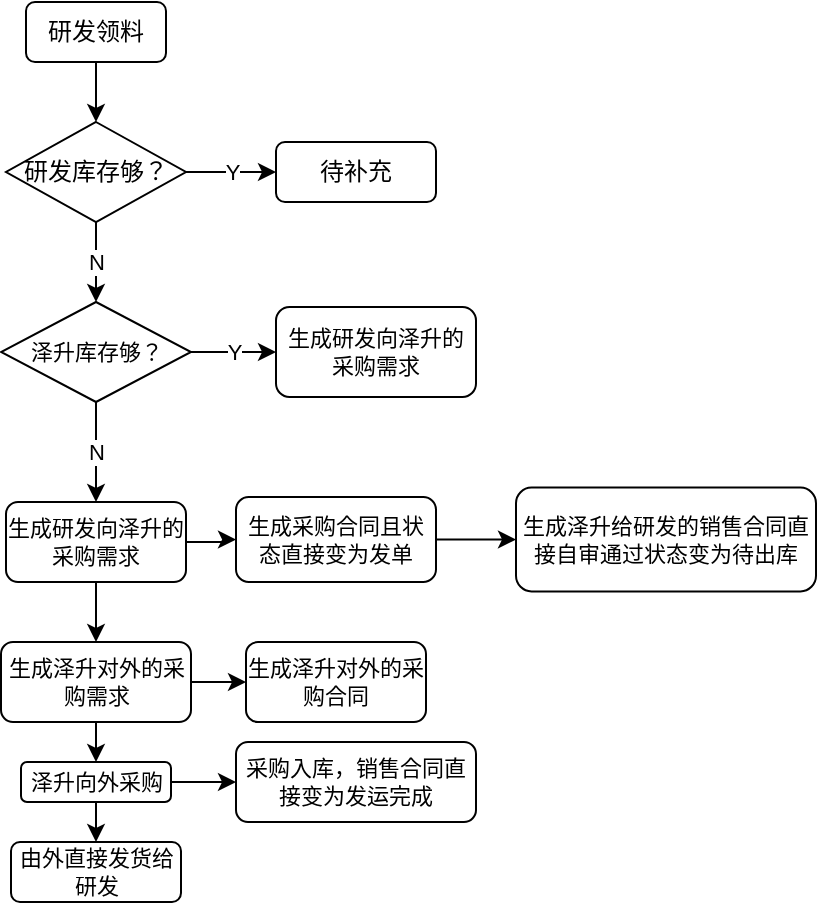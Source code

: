 <mxfile version="20.8.17" type="github">
  <diagram id="C5RBs43oDa-KdzZeNtuy" name="Page-1">
    <mxGraphModel dx="819" dy="432" grid="1" gridSize="10" guides="1" tooltips="1" connect="1" arrows="1" fold="1" page="1" pageScale="1" pageWidth="827" pageHeight="1169" math="0" shadow="0">
      <root>
        <mxCell id="WIyWlLk6GJQsqaUBKTNV-0" />
        <mxCell id="WIyWlLk6GJQsqaUBKTNV-1" parent="WIyWlLk6GJQsqaUBKTNV-0" />
        <mxCell id="iEnt1vlm3KOXi67n5LxO-7" style="edgeStyle=orthogonalEdgeStyle;shape=connector;rounded=0;orthogonalLoop=1;jettySize=auto;html=1;exitX=0.5;exitY=1;exitDx=0;exitDy=0;entryX=0.5;entryY=0;entryDx=0;entryDy=0;labelBackgroundColor=default;strokeColor=default;fontFamily=Helvetica;fontSize=11;fontColor=default;endArrow=classic;" edge="1" parent="WIyWlLk6GJQsqaUBKTNV-1" source="WIyWlLk6GJQsqaUBKTNV-3" target="iEnt1vlm3KOXi67n5LxO-1">
          <mxGeometry relative="1" as="geometry" />
        </mxCell>
        <mxCell id="WIyWlLk6GJQsqaUBKTNV-3" value="研发领料" style="rounded=1;whiteSpace=wrap;html=1;fontSize=12;glass=0;strokeWidth=1;shadow=0;" parent="WIyWlLk6GJQsqaUBKTNV-1" vertex="1">
          <mxGeometry x="185" width="70" height="30" as="geometry" />
        </mxCell>
        <UserObject label="Y" tooltip="Y" id="iEnt1vlm3KOXi67n5LxO-6">
          <mxCell style="edgeStyle=orthogonalEdgeStyle;shape=connector;rounded=0;orthogonalLoop=1;jettySize=auto;html=1;exitX=1;exitY=0.5;exitDx=0;exitDy=0;entryX=0;entryY=0.5;entryDx=0;entryDy=0;labelBackgroundColor=default;strokeColor=default;fontFamily=Helvetica;fontSize=11;fontColor=default;endArrow=classic;" edge="1" parent="WIyWlLk6GJQsqaUBKTNV-1" source="iEnt1vlm3KOXi67n5LxO-1" target="iEnt1vlm3KOXi67n5LxO-3">
            <mxGeometry relative="1" as="geometry" />
          </mxCell>
        </UserObject>
        <mxCell id="iEnt1vlm3KOXi67n5LxO-11" value="N" style="edgeStyle=orthogonalEdgeStyle;shape=connector;rounded=0;orthogonalLoop=1;jettySize=auto;html=1;exitX=0.5;exitY=1;exitDx=0;exitDy=0;entryX=0.5;entryY=0;entryDx=0;entryDy=0;labelBackgroundColor=default;strokeColor=default;fontFamily=Helvetica;fontSize=11;fontColor=default;endArrow=classic;" edge="1" parent="WIyWlLk6GJQsqaUBKTNV-1" source="iEnt1vlm3KOXi67n5LxO-1" target="iEnt1vlm3KOXi67n5LxO-10">
          <mxGeometry relative="1" as="geometry" />
        </mxCell>
        <mxCell id="iEnt1vlm3KOXi67n5LxO-1" value="研发库存够？" style="rhombus;whiteSpace=wrap;html=1;" vertex="1" parent="WIyWlLk6GJQsqaUBKTNV-1">
          <mxGeometry x="175" y="60" width="90" height="50" as="geometry" />
        </mxCell>
        <mxCell id="iEnt1vlm3KOXi67n5LxO-3" value="待补充" style="rounded=1;whiteSpace=wrap;html=1;" vertex="1" parent="WIyWlLk6GJQsqaUBKTNV-1">
          <mxGeometry x="310" y="70" width="80" height="30" as="geometry" />
        </mxCell>
        <mxCell id="iEnt1vlm3KOXi67n5LxO-15" value="N" style="edgeStyle=orthogonalEdgeStyle;shape=connector;rounded=0;orthogonalLoop=1;jettySize=auto;html=1;exitX=0.5;exitY=1;exitDx=0;exitDy=0;labelBackgroundColor=default;strokeColor=default;fontFamily=Helvetica;fontSize=11;fontColor=default;endArrow=classic;entryX=0.5;entryY=0;entryDx=0;entryDy=0;" edge="1" parent="WIyWlLk6GJQsqaUBKTNV-1" source="iEnt1vlm3KOXi67n5LxO-10" target="iEnt1vlm3KOXi67n5LxO-36">
          <mxGeometry relative="1" as="geometry">
            <mxPoint x="220" y="250" as="targetPoint" />
            <Array as="points" />
          </mxGeometry>
        </mxCell>
        <mxCell id="iEnt1vlm3KOXi67n5LxO-22" value="Y" style="edgeStyle=orthogonalEdgeStyle;shape=connector;rounded=0;orthogonalLoop=1;jettySize=auto;html=1;exitX=1;exitY=0.5;exitDx=0;exitDy=0;entryX=0;entryY=0.5;entryDx=0;entryDy=0;labelBackgroundColor=default;strokeColor=default;fontFamily=Helvetica;fontSize=11;fontColor=default;endArrow=classic;" edge="1" parent="WIyWlLk6GJQsqaUBKTNV-1" source="iEnt1vlm3KOXi67n5LxO-10" target="iEnt1vlm3KOXi67n5LxO-21">
          <mxGeometry relative="1" as="geometry" />
        </mxCell>
        <mxCell id="iEnt1vlm3KOXi67n5LxO-10" value="泽升库存够？" style="rhombus;whiteSpace=wrap;html=1;fontFamily=Helvetica;fontSize=11;fontColor=default;" vertex="1" parent="WIyWlLk6GJQsqaUBKTNV-1">
          <mxGeometry x="172.5" y="150" width="95" height="50" as="geometry" />
        </mxCell>
        <mxCell id="iEnt1vlm3KOXi67n5LxO-45" style="edgeStyle=orthogonalEdgeStyle;shape=connector;rounded=0;orthogonalLoop=1;jettySize=auto;html=1;exitX=0.5;exitY=1;exitDx=0;exitDy=0;entryX=0.5;entryY=0;entryDx=0;entryDy=0;labelBackgroundColor=default;strokeColor=default;fontFamily=Helvetica;fontSize=11;fontColor=default;endArrow=classic;" edge="1" parent="WIyWlLk6GJQsqaUBKTNV-1" source="iEnt1vlm3KOXi67n5LxO-14" target="iEnt1vlm3KOXi67n5LxO-25">
          <mxGeometry relative="1" as="geometry" />
        </mxCell>
        <mxCell id="iEnt1vlm3KOXi67n5LxO-50" style="edgeStyle=orthogonalEdgeStyle;shape=connector;rounded=0;orthogonalLoop=1;jettySize=auto;html=1;exitX=1;exitY=0.5;exitDx=0;exitDy=0;entryX=0;entryY=0.5;entryDx=0;entryDy=0;labelBackgroundColor=default;strokeColor=default;fontFamily=Helvetica;fontSize=11;fontColor=default;endArrow=classic;" edge="1" parent="WIyWlLk6GJQsqaUBKTNV-1" source="iEnt1vlm3KOXi67n5LxO-14" target="iEnt1vlm3KOXi67n5LxO-49">
          <mxGeometry relative="1" as="geometry" />
        </mxCell>
        <mxCell id="iEnt1vlm3KOXi67n5LxO-14" value="泽升向外采购" style="rounded=1;whiteSpace=wrap;html=1;fontSize=11;fontFamily=Helvetica;fontColor=default;" vertex="1" parent="WIyWlLk6GJQsqaUBKTNV-1">
          <mxGeometry x="182.5" y="380" width="75" height="20" as="geometry" />
        </mxCell>
        <mxCell id="iEnt1vlm3KOXi67n5LxO-21" value="生成研发向泽升的采购需求" style="rounded=1;whiteSpace=wrap;html=1;fontSize=11;fontFamily=Helvetica;fontColor=default;" vertex="1" parent="WIyWlLk6GJQsqaUBKTNV-1">
          <mxGeometry x="310" y="152.5" width="100" height="45" as="geometry" />
        </mxCell>
        <mxCell id="iEnt1vlm3KOXi67n5LxO-25" value="由外直接发货给研发" style="rounded=1;whiteSpace=wrap;html=1;fontSize=11;strokeColor=default;fontFamily=Helvetica;fontColor=default;fillColor=default;" vertex="1" parent="WIyWlLk6GJQsqaUBKTNV-1">
          <mxGeometry x="177.5" y="420" width="85" height="30" as="geometry" />
        </mxCell>
        <mxCell id="iEnt1vlm3KOXi67n5LxO-44" style="edgeStyle=orthogonalEdgeStyle;shape=connector;rounded=0;orthogonalLoop=1;jettySize=auto;html=1;exitX=0.5;exitY=1;exitDx=0;exitDy=0;entryX=0.5;entryY=0;entryDx=0;entryDy=0;labelBackgroundColor=default;strokeColor=default;fontFamily=Helvetica;fontSize=11;fontColor=default;endArrow=classic;" edge="1" parent="WIyWlLk6GJQsqaUBKTNV-1" source="iEnt1vlm3KOXi67n5LxO-31" target="iEnt1vlm3KOXi67n5LxO-14">
          <mxGeometry relative="1" as="geometry" />
        </mxCell>
        <mxCell id="iEnt1vlm3KOXi67n5LxO-47" style="edgeStyle=orthogonalEdgeStyle;shape=connector;rounded=0;orthogonalLoop=1;jettySize=auto;html=1;exitX=1;exitY=0.5;exitDx=0;exitDy=0;entryX=0;entryY=0.5;entryDx=0;entryDy=0;labelBackgroundColor=default;strokeColor=default;fontFamily=Helvetica;fontSize=11;fontColor=default;endArrow=classic;" edge="1" parent="WIyWlLk6GJQsqaUBKTNV-1" source="iEnt1vlm3KOXi67n5LxO-31" target="iEnt1vlm3KOXi67n5LxO-46">
          <mxGeometry relative="1" as="geometry" />
        </mxCell>
        <mxCell id="iEnt1vlm3KOXi67n5LxO-31" value="生成泽升对外的采购需求" style="rounded=1;whiteSpace=wrap;html=1;fontSize=11;strokeColor=default;fontFamily=Helvetica;fontColor=default;fillColor=default;" vertex="1" parent="WIyWlLk6GJQsqaUBKTNV-1">
          <mxGeometry x="172.5" y="320" width="95" height="40" as="geometry" />
        </mxCell>
        <mxCell id="iEnt1vlm3KOXi67n5LxO-39" value="" style="edgeStyle=orthogonalEdgeStyle;shape=connector;rounded=0;orthogonalLoop=1;jettySize=auto;html=1;labelBackgroundColor=default;strokeColor=default;fontFamily=Helvetica;fontSize=11;fontColor=default;endArrow=classic;" edge="1" parent="WIyWlLk6GJQsqaUBKTNV-1" source="iEnt1vlm3KOXi67n5LxO-36" target="iEnt1vlm3KOXi67n5LxO-38">
          <mxGeometry relative="1" as="geometry" />
        </mxCell>
        <mxCell id="iEnt1vlm3KOXi67n5LxO-42" style="edgeStyle=orthogonalEdgeStyle;shape=connector;rounded=0;orthogonalLoop=1;jettySize=auto;html=1;exitX=0.5;exitY=1;exitDx=0;exitDy=0;entryX=0.5;entryY=0;entryDx=0;entryDy=0;labelBackgroundColor=default;strokeColor=default;fontFamily=Helvetica;fontSize=11;fontColor=default;endArrow=classic;" edge="1" parent="WIyWlLk6GJQsqaUBKTNV-1" source="iEnt1vlm3KOXi67n5LxO-36" target="iEnt1vlm3KOXi67n5LxO-31">
          <mxGeometry relative="1" as="geometry" />
        </mxCell>
        <mxCell id="iEnt1vlm3KOXi67n5LxO-36" value="生成研发向泽升的采购需求" style="rounded=1;whiteSpace=wrap;html=1;fontSize=11;fontFamily=Helvetica;fontColor=default;" vertex="1" parent="WIyWlLk6GJQsqaUBKTNV-1">
          <mxGeometry x="175" y="250" width="90" height="40" as="geometry" />
        </mxCell>
        <mxCell id="iEnt1vlm3KOXi67n5LxO-41" style="edgeStyle=orthogonalEdgeStyle;shape=connector;rounded=0;orthogonalLoop=1;jettySize=auto;html=1;exitX=1;exitY=0.5;exitDx=0;exitDy=0;entryX=0;entryY=0.5;entryDx=0;entryDy=0;labelBackgroundColor=default;strokeColor=default;fontFamily=Helvetica;fontSize=11;fontColor=default;endArrow=classic;" edge="1" parent="WIyWlLk6GJQsqaUBKTNV-1" source="iEnt1vlm3KOXi67n5LxO-38" target="iEnt1vlm3KOXi67n5LxO-40">
          <mxGeometry relative="1" as="geometry" />
        </mxCell>
        <mxCell id="iEnt1vlm3KOXi67n5LxO-38" value="生成采购合同且状态直接变为发单" style="rounded=1;whiteSpace=wrap;html=1;fontSize=11;" vertex="1" parent="WIyWlLk6GJQsqaUBKTNV-1">
          <mxGeometry x="290" y="247.5" width="100" height="42.5" as="geometry" />
        </mxCell>
        <mxCell id="iEnt1vlm3KOXi67n5LxO-40" value="生成泽升给研发的销售合同直接自审通过状态变为待出库" style="rounded=1;whiteSpace=wrap;html=1;fontSize=11;strokeColor=default;fontFamily=Helvetica;fontColor=default;fillColor=default;" vertex="1" parent="WIyWlLk6GJQsqaUBKTNV-1">
          <mxGeometry x="430" y="242.81" width="150" height="51.88" as="geometry" />
        </mxCell>
        <mxCell id="iEnt1vlm3KOXi67n5LxO-46" value="生成泽升对外的采购合同" style="rounded=1;whiteSpace=wrap;html=1;fontSize=11;strokeColor=default;fontFamily=Helvetica;fontColor=default;fillColor=default;" vertex="1" parent="WIyWlLk6GJQsqaUBKTNV-1">
          <mxGeometry x="295" y="320" width="90" height="40" as="geometry" />
        </mxCell>
        <mxCell id="iEnt1vlm3KOXi67n5LxO-49" value="采购入库，销售合同直接变为发运完成" style="rounded=1;whiteSpace=wrap;html=1;strokeColor=default;fontFamily=Helvetica;fontSize=11;fontColor=default;fillColor=default;" vertex="1" parent="WIyWlLk6GJQsqaUBKTNV-1">
          <mxGeometry x="290" y="370" width="120" height="40" as="geometry" />
        </mxCell>
      </root>
    </mxGraphModel>
  </diagram>
</mxfile>
